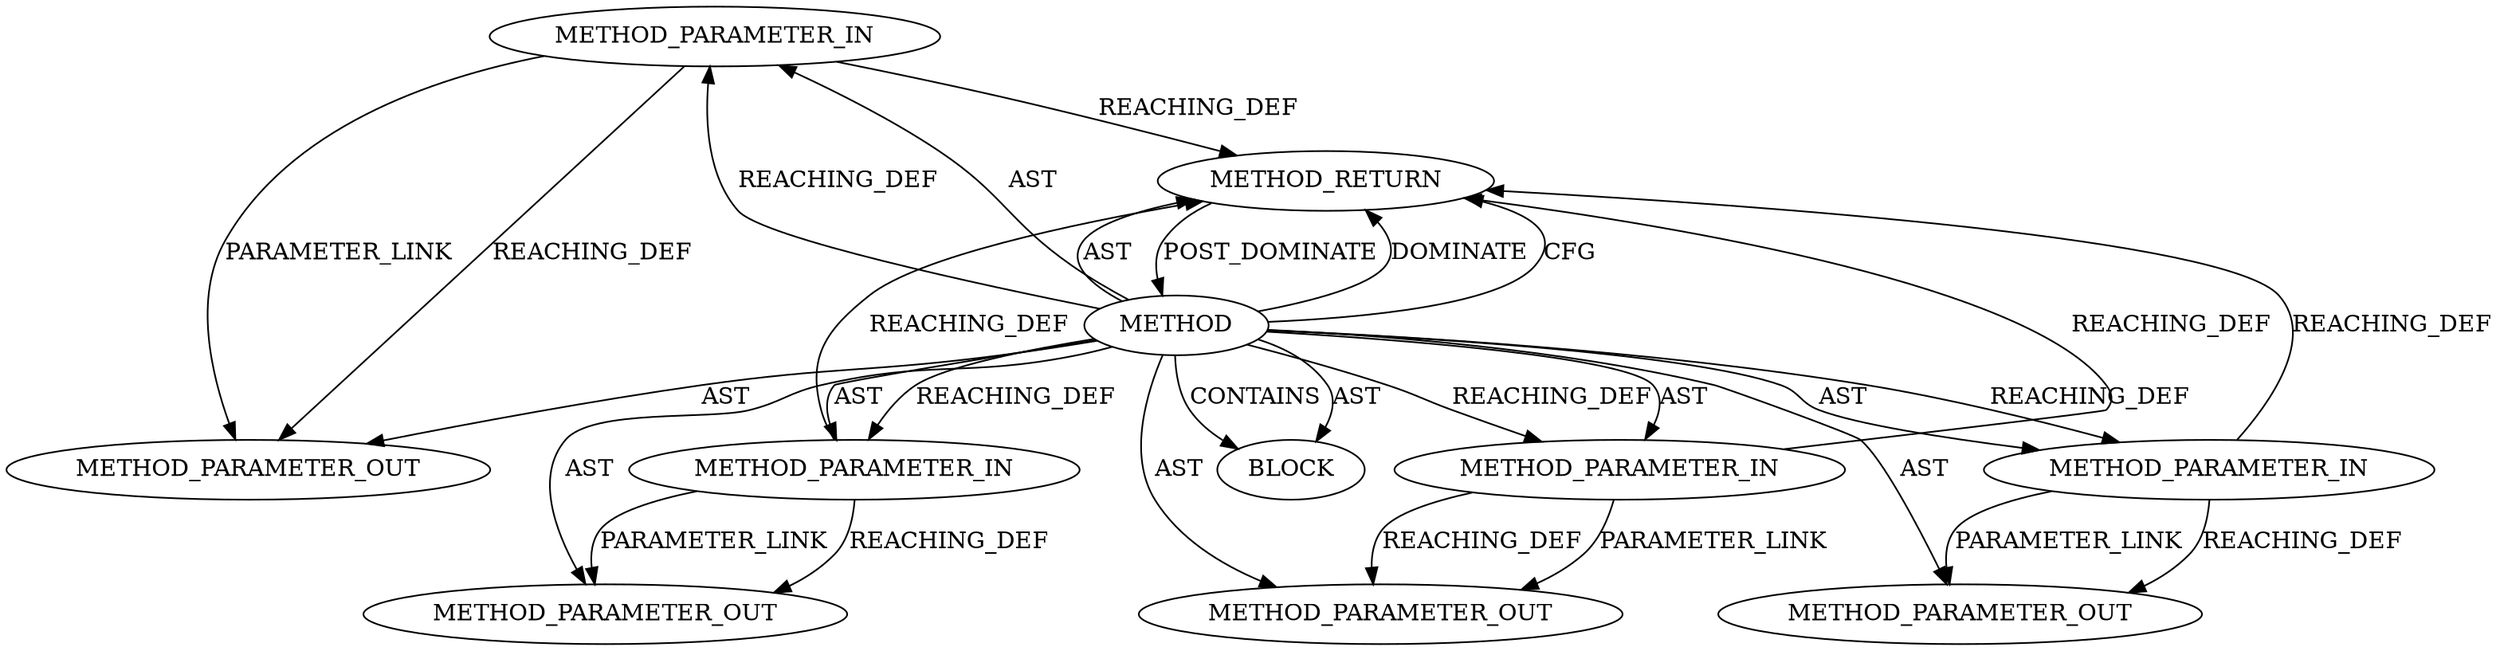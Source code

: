 digraph {
  12752 [label=METHOD_PARAMETER_IN ORDER=4 CODE="p4" IS_VARIADIC=false TYPE_FULL_NAME="ANY" EVALUATION_STRATEGY="BY_VALUE" INDEX=4 NAME="p4"]
  12749 [label=METHOD_PARAMETER_IN ORDER=1 CODE="p1" IS_VARIADIC=false TYPE_FULL_NAME="ANY" EVALUATION_STRATEGY="BY_VALUE" INDEX=1 NAME="p1"]
  13527 [label=METHOD_PARAMETER_OUT ORDER=3 CODE="p3" IS_VARIADIC=false TYPE_FULL_NAME="ANY" EVALUATION_STRATEGY="BY_VALUE" INDEX=3 NAME="p3"]
  13528 [label=METHOD_PARAMETER_OUT ORDER=4 CODE="p4" IS_VARIADIC=false TYPE_FULL_NAME="ANY" EVALUATION_STRATEGY="BY_VALUE" INDEX=4 NAME="p4"]
  13525 [label=METHOD_PARAMETER_OUT ORDER=1 CODE="p1" IS_VARIADIC=false TYPE_FULL_NAME="ANY" EVALUATION_STRATEGY="BY_VALUE" INDEX=1 NAME="p1"]
  12751 [label=METHOD_PARAMETER_IN ORDER=3 CODE="p3" IS_VARIADIC=false TYPE_FULL_NAME="ANY" EVALUATION_STRATEGY="BY_VALUE" INDEX=3 NAME="p3"]
  13526 [label=METHOD_PARAMETER_OUT ORDER=2 CODE="p2" IS_VARIADIC=false TYPE_FULL_NAME="ANY" EVALUATION_STRATEGY="BY_VALUE" INDEX=2 NAME="p2"]
  12750 [label=METHOD_PARAMETER_IN ORDER=2 CODE="p2" IS_VARIADIC=false TYPE_FULL_NAME="ANY" EVALUATION_STRATEGY="BY_VALUE" INDEX=2 NAME="p2"]
  12748 [label=METHOD AST_PARENT_TYPE="NAMESPACE_BLOCK" AST_PARENT_FULL_NAME="<global>" ORDER=0 CODE="<empty>" FULL_NAME="ceph_decode_8_safe" IS_EXTERNAL=true FILENAME="<empty>" SIGNATURE="" NAME="ceph_decode_8_safe"]
  12753 [label=BLOCK ORDER=1 ARGUMENT_INDEX=1 CODE="<empty>" TYPE_FULL_NAME="ANY"]
  12754 [label=METHOD_RETURN ORDER=2 CODE="RET" TYPE_FULL_NAME="ANY" EVALUATION_STRATEGY="BY_VALUE"]
  12749 -> 13525 [label=REACHING_DEF VARIABLE="p1"]
  12748 -> 12749 [label=REACHING_DEF VARIABLE=""]
  12752 -> 12754 [label=REACHING_DEF VARIABLE="p4"]
  12751 -> 13527 [label=REACHING_DEF VARIABLE="p3"]
  12748 -> 12753 [label=AST ]
  12748 -> 12750 [label=REACHING_DEF VARIABLE=""]
  12750 -> 12754 [label=REACHING_DEF VARIABLE="p2"]
  12750 -> 13526 [label=REACHING_DEF VARIABLE="p2"]
  12748 -> 12749 [label=AST ]
  12748 -> 12750 [label=AST ]
  12748 -> 12753 [label=CONTAINS ]
  12748 -> 12754 [label=DOMINATE ]
  12752 -> 13528 [label=PARAMETER_LINK ]
  12750 -> 13526 [label=PARAMETER_LINK ]
  12748 -> 13526 [label=AST ]
  12751 -> 12754 [label=REACHING_DEF VARIABLE="p3"]
  12748 -> 12752 [label=REACHING_DEF VARIABLE=""]
  12748 -> 12751 [label=AST ]
  12748 -> 13528 [label=AST ]
  12752 -> 13528 [label=REACHING_DEF VARIABLE="p4"]
  12748 -> 12752 [label=AST ]
  12749 -> 12754 [label=REACHING_DEF VARIABLE="p1"]
  12751 -> 13527 [label=PARAMETER_LINK ]
  12749 -> 13525 [label=PARAMETER_LINK ]
  12748 -> 13525 [label=AST ]
  12748 -> 12751 [label=REACHING_DEF VARIABLE=""]
  12748 -> 12754 [label=CFG ]
  12748 -> 13527 [label=AST ]
  12748 -> 12754 [label=AST ]
  12754 -> 12748 [label=POST_DOMINATE ]
}
